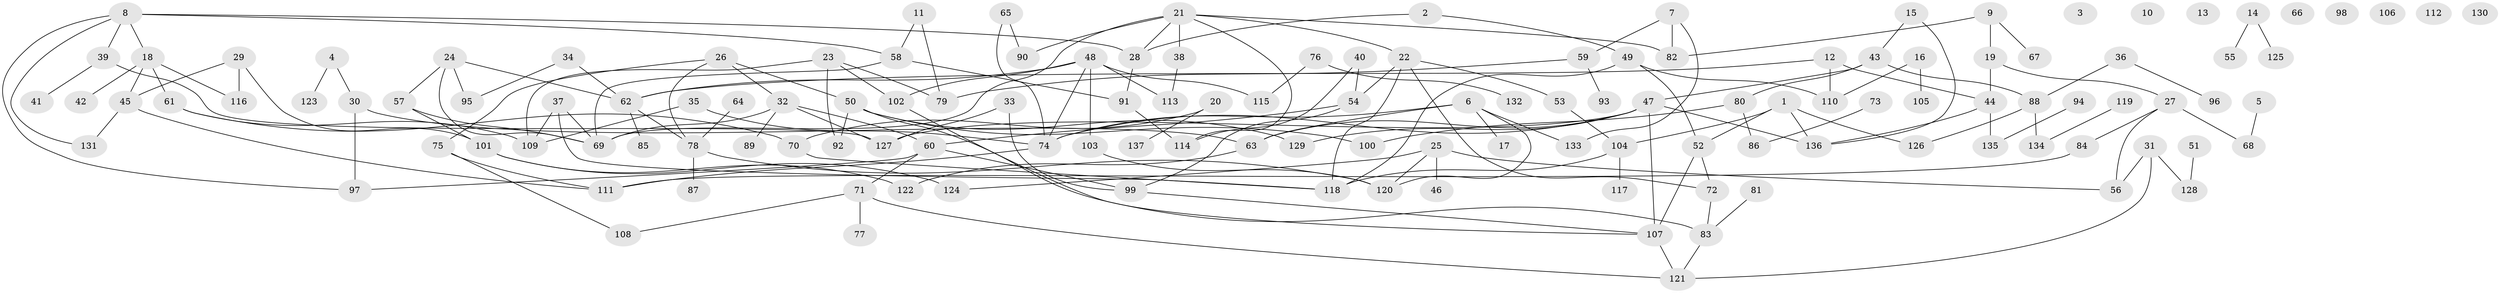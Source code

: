 // Generated by graph-tools (version 1.1) at 2025/25/03/09/25 03:25:14]
// undirected, 137 vertices, 184 edges
graph export_dot {
graph [start="1"]
  node [color=gray90,style=filled];
  1;
  2;
  3;
  4;
  5;
  6;
  7;
  8;
  9;
  10;
  11;
  12;
  13;
  14;
  15;
  16;
  17;
  18;
  19;
  20;
  21;
  22;
  23;
  24;
  25;
  26;
  27;
  28;
  29;
  30;
  31;
  32;
  33;
  34;
  35;
  36;
  37;
  38;
  39;
  40;
  41;
  42;
  43;
  44;
  45;
  46;
  47;
  48;
  49;
  50;
  51;
  52;
  53;
  54;
  55;
  56;
  57;
  58;
  59;
  60;
  61;
  62;
  63;
  64;
  65;
  66;
  67;
  68;
  69;
  70;
  71;
  72;
  73;
  74;
  75;
  76;
  77;
  78;
  79;
  80;
  81;
  82;
  83;
  84;
  85;
  86;
  87;
  88;
  89;
  90;
  91;
  92;
  93;
  94;
  95;
  96;
  97;
  98;
  99;
  100;
  101;
  102;
  103;
  104;
  105;
  106;
  107;
  108;
  109;
  110;
  111;
  112;
  113;
  114;
  115;
  116;
  117;
  118;
  119;
  120;
  121;
  122;
  123;
  124;
  125;
  126;
  127;
  128;
  129;
  130;
  131;
  132;
  133;
  134;
  135;
  136;
  137;
  1 -- 52;
  1 -- 104;
  1 -- 126;
  1 -- 136;
  2 -- 28;
  2 -- 49;
  4 -- 30;
  4 -- 123;
  5 -- 68;
  6 -- 17;
  6 -- 63;
  6 -- 74;
  6 -- 120;
  6 -- 133;
  7 -- 59;
  7 -- 82;
  7 -- 133;
  8 -- 18;
  8 -- 28;
  8 -- 39;
  8 -- 58;
  8 -- 97;
  8 -- 131;
  9 -- 19;
  9 -- 67;
  9 -- 82;
  11 -- 58;
  11 -- 79;
  12 -- 44;
  12 -- 62;
  12 -- 110;
  14 -- 55;
  14 -- 125;
  15 -- 43;
  15 -- 136;
  16 -- 105;
  16 -- 110;
  18 -- 42;
  18 -- 45;
  18 -- 61;
  18 -- 116;
  19 -- 27;
  19 -- 44;
  20 -- 70;
  20 -- 137;
  21 -- 22;
  21 -- 28;
  21 -- 38;
  21 -- 69;
  21 -- 82;
  21 -- 90;
  21 -- 114;
  22 -- 53;
  22 -- 54;
  22 -- 72;
  22 -- 118;
  23 -- 79;
  23 -- 92;
  23 -- 102;
  23 -- 109;
  24 -- 57;
  24 -- 62;
  24 -- 69;
  24 -- 95;
  25 -- 46;
  25 -- 56;
  25 -- 120;
  25 -- 124;
  26 -- 32;
  26 -- 50;
  26 -- 75;
  26 -- 78;
  27 -- 56;
  27 -- 68;
  27 -- 84;
  28 -- 91;
  29 -- 45;
  29 -- 101;
  29 -- 116;
  30 -- 63;
  30 -- 97;
  31 -- 56;
  31 -- 121;
  31 -- 128;
  32 -- 60;
  32 -- 69;
  32 -- 89;
  32 -- 127;
  33 -- 99;
  33 -- 127;
  34 -- 62;
  34 -- 95;
  35 -- 74;
  35 -- 109;
  36 -- 88;
  36 -- 96;
  37 -- 69;
  37 -- 109;
  37 -- 118;
  38 -- 113;
  39 -- 41;
  39 -- 127;
  40 -- 54;
  40 -- 114;
  43 -- 47;
  43 -- 80;
  43 -- 88;
  44 -- 135;
  44 -- 136;
  45 -- 111;
  45 -- 131;
  47 -- 63;
  47 -- 74;
  47 -- 107;
  47 -- 127;
  47 -- 129;
  47 -- 136;
  48 -- 62;
  48 -- 74;
  48 -- 102;
  48 -- 103;
  48 -- 113;
  48 -- 115;
  49 -- 52;
  49 -- 110;
  49 -- 118;
  50 -- 83;
  50 -- 92;
  50 -- 100;
  50 -- 129;
  51 -- 128;
  52 -- 72;
  52 -- 107;
  53 -- 104;
  54 -- 60;
  54 -- 99;
  57 -- 69;
  57 -- 101;
  58 -- 69;
  58 -- 91;
  59 -- 79;
  59 -- 93;
  60 -- 71;
  60 -- 97;
  60 -- 99;
  61 -- 70;
  61 -- 109;
  62 -- 78;
  62 -- 85;
  63 -- 122;
  64 -- 78;
  65 -- 74;
  65 -- 90;
  70 -- 118;
  71 -- 77;
  71 -- 108;
  71 -- 121;
  72 -- 83;
  73 -- 86;
  74 -- 111;
  75 -- 108;
  75 -- 111;
  76 -- 115;
  76 -- 132;
  78 -- 87;
  78 -- 120;
  80 -- 86;
  80 -- 100;
  81 -- 83;
  83 -- 121;
  84 -- 111;
  88 -- 126;
  88 -- 134;
  91 -- 114;
  94 -- 135;
  99 -- 107;
  101 -- 122;
  101 -- 124;
  102 -- 107;
  103 -- 120;
  104 -- 117;
  104 -- 118;
  107 -- 121;
  119 -- 134;
}
